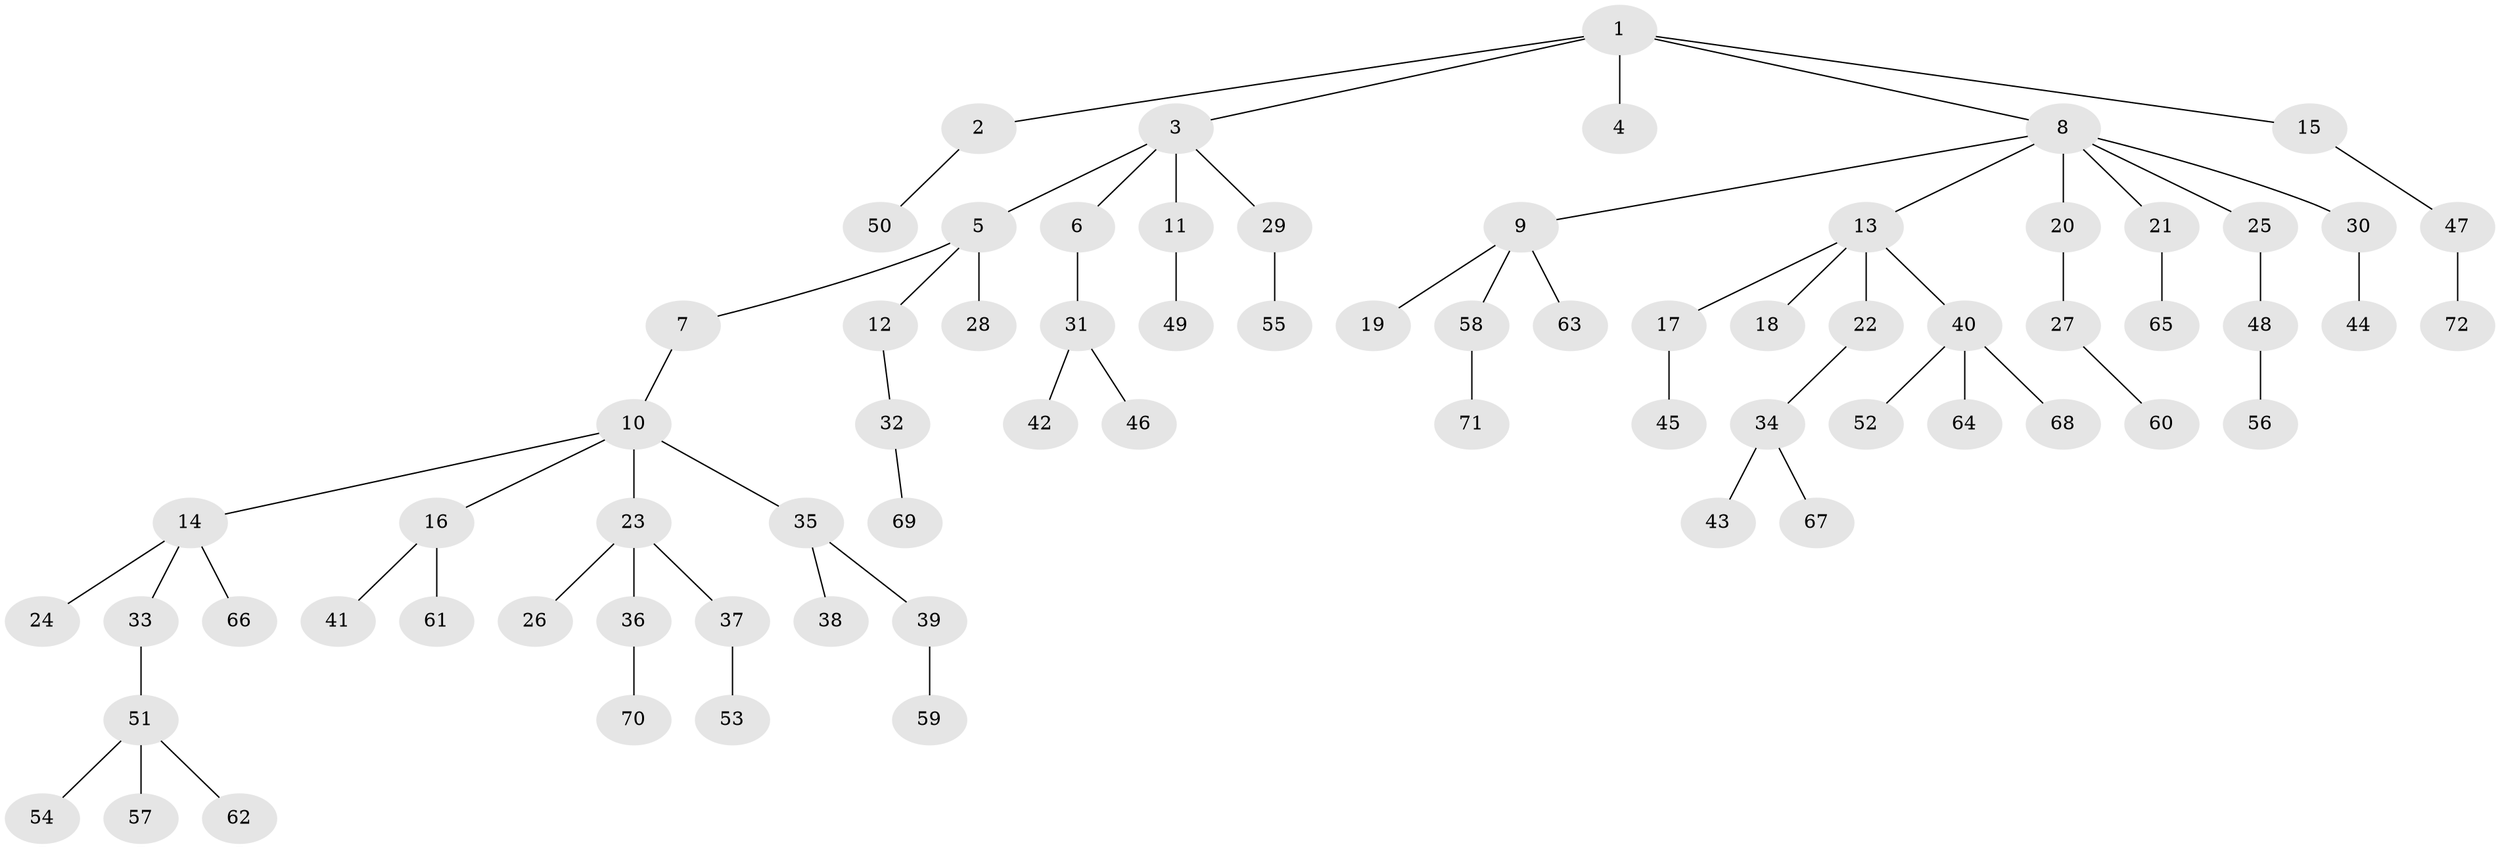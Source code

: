 // coarse degree distribution, {5: 0.04, 4: 0.1, 1: 0.52, 2: 0.28, 8: 0.02, 3: 0.04}
// Generated by graph-tools (version 1.1) at 2025/19/03/04/25 18:19:11]
// undirected, 72 vertices, 71 edges
graph export_dot {
graph [start="1"]
  node [color=gray90,style=filled];
  1;
  2;
  3;
  4;
  5;
  6;
  7;
  8;
  9;
  10;
  11;
  12;
  13;
  14;
  15;
  16;
  17;
  18;
  19;
  20;
  21;
  22;
  23;
  24;
  25;
  26;
  27;
  28;
  29;
  30;
  31;
  32;
  33;
  34;
  35;
  36;
  37;
  38;
  39;
  40;
  41;
  42;
  43;
  44;
  45;
  46;
  47;
  48;
  49;
  50;
  51;
  52;
  53;
  54;
  55;
  56;
  57;
  58;
  59;
  60;
  61;
  62;
  63;
  64;
  65;
  66;
  67;
  68;
  69;
  70;
  71;
  72;
  1 -- 2;
  1 -- 3;
  1 -- 4;
  1 -- 8;
  1 -- 15;
  2 -- 50;
  3 -- 5;
  3 -- 6;
  3 -- 11;
  3 -- 29;
  5 -- 7;
  5 -- 12;
  5 -- 28;
  6 -- 31;
  7 -- 10;
  8 -- 9;
  8 -- 13;
  8 -- 20;
  8 -- 21;
  8 -- 25;
  8 -- 30;
  9 -- 19;
  9 -- 58;
  9 -- 63;
  10 -- 14;
  10 -- 16;
  10 -- 23;
  10 -- 35;
  11 -- 49;
  12 -- 32;
  13 -- 17;
  13 -- 18;
  13 -- 22;
  13 -- 40;
  14 -- 24;
  14 -- 33;
  14 -- 66;
  15 -- 47;
  16 -- 41;
  16 -- 61;
  17 -- 45;
  20 -- 27;
  21 -- 65;
  22 -- 34;
  23 -- 26;
  23 -- 36;
  23 -- 37;
  25 -- 48;
  27 -- 60;
  29 -- 55;
  30 -- 44;
  31 -- 42;
  31 -- 46;
  32 -- 69;
  33 -- 51;
  34 -- 43;
  34 -- 67;
  35 -- 38;
  35 -- 39;
  36 -- 70;
  37 -- 53;
  39 -- 59;
  40 -- 52;
  40 -- 64;
  40 -- 68;
  47 -- 72;
  48 -- 56;
  51 -- 54;
  51 -- 57;
  51 -- 62;
  58 -- 71;
}
